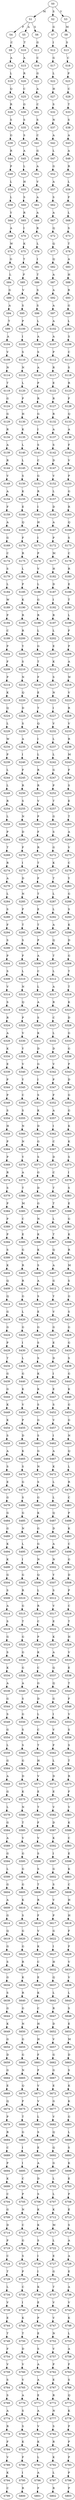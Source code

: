 strict digraph  {
	S0 -> S1 [ label = M ];
	S0 -> S2 [ label = S ];
	S0 -> S3 [ label = V ];
	S1 -> S4 [ label = P ];
	S1 -> S5 [ label = A ];
	S1 -> S6 [ label = S ];
	S2 -> S7 [ label = G ];
	S3 -> S8 [ label = M ];
	S4 -> S9 [ label = C ];
	S5 -> S10 [ label = T ];
	S6 -> S11 [ label = G ];
	S7 -> S12 [ label = I ];
	S8 -> S13 [ label = S ];
	S9 -> S14 [ label = A ];
	S10 -> S15 [ label = A ];
	S11 -> S16 [ label = C ];
	S12 -> S17 [ label = G ];
	S13 -> S18 [ label = C ];
	S14 -> S19 [ label = L ];
	S15 -> S20 [ label = R ];
	S16 -> S21 [ label = G ];
	S17 -> S22 [ label = L ];
	S18 -> S23 [ label = P ];
	S19 -> S24 [ label = Q ];
	S20 -> S25 [ label = C ];
	S21 -> S26 [ label = A ];
	S22 -> S27 [ label = H ];
	S23 -> S28 [ label = C ];
	S24 -> S29 [ label = R ];
	S25 -> S30 [ label = G ];
	S26 -> S31 [ label = C ];
	S27 -> S32 [ label = S ];
	S28 -> S33 [ label = T ];
	S29 -> S34 [ label = S ];
	S30 -> S35 [ label = S ];
	S31 -> S36 [ label = S ];
	S32 -> S37 [ label = N ];
	S33 -> S38 [ label = S ];
	S34 -> S39 [ label = G ];
	S35 -> S40 [ label = S ];
	S36 -> S41 [ label = C ];
	S37 -> S42 [ label = A ];
	S38 -> S43 [ label = A ];
	S39 -> S44 [ label = R ];
	S40 -> S45 [ label = A ];
	S41 -> S46 [ label = G ];
	S42 -> S47 [ label = L ];
	S43 -> S48 [ label = A ];
	S44 -> S49 [ label = P ];
	S45 -> S50 [ label = L ];
	S46 -> S51 [ label = A ];
	S47 -> S52 [ label = G ];
	S48 -> S53 [ label = R ];
	S49 -> S54 [ label = L ];
	S50 -> S55 [ label = H ];
	S51 -> S56 [ label = V ];
	S52 -> S57 [ label = A ];
	S53 -> S58 [ label = L ];
	S54 -> S59 [ label = L ];
	S55 -> S60 [ label = S ];
	S56 -> S61 [ label = A ];
	S57 -> S62 [ label = S ];
	S58 -> S63 [ label = F ];
	S59 -> S64 [ label = Y ];
	S60 -> S65 [ label = R ];
	S61 -> S66 [ label = A ];
	S62 -> S67 [ label = A ];
	S63 -> S68 [ label = L ];
	S64 -> S69 [ label = A ];
	S65 -> S70 [ label = I ];
	S66 -> S71 [ label = R ];
	S67 -> S72 [ label = Q ];
	S68 -> S73 [ label = S ];
	S69 -> S74 [ label = W ];
	S70 -> S75 [ label = K ];
	S71 -> S76 [ label = L ];
	S72 -> S77 [ label = Q ];
	S73 -> S78 [ label = T ];
	S74 -> S79 [ label = G ];
	S75 -> S80 [ label = T ];
	S76 -> S81 [ label = I ];
	S77 -> S82 [ label = Q ];
	S78 -> S83 [ label = A ];
	S79 -> S84 [ label = L ];
	S80 -> S85 [ label = F ];
	S81 -> S86 [ label = T ];
	S82 -> S87 [ label = A ];
	S83 -> S88 [ label = H ];
	S84 -> S89 [ label = G ];
	S85 -> S90 [ label = V ];
	S86 -> S91 [ label = S ];
	S87 -> S92 [ label = A ];
	S88 -> S93 [ label = R ];
	S89 -> S94 [ label = A ];
	S90 -> S95 [ label = S ];
	S91 -> S96 [ label = S ];
	S92 -> S97 [ label = A ];
	S93 -> S98 [ label = G ];
	S94 -> S99 [ label = T ];
	S95 -> S100 [ label = P ];
	S96 -> S101 [ label = L ];
	S97 -> S102 [ label = A ];
	S98 -> S103 [ label = L ];
	S99 -> S104 [ label = A ];
	S100 -> S105 [ label = I ];
	S101 -> S106 [ label = A ];
	S102 -> S107 [ label = A ];
	S103 -> S108 [ label = S ];
	S104 -> S109 [ label = V ];
	S105 -> S110 [ label = S ];
	S106 -> S111 [ label = S ];
	S107 -> S112 [ label = P ];
	S108 -> S113 [ label = C ];
	S109 -> S114 [ label = N ];
	S110 -> S115 [ label = N ];
	S111 -> S116 [ label = A ];
	S112 -> S117 [ label = R ];
	S113 -> S118 [ label = S ];
	S114 -> S119 [ label = T ];
	S115 -> S120 [ label = L ];
	S116 -> S121 [ label = P ];
	S117 -> S122 [ label = E ];
	S118 -> S123 [ label = R ];
	S119 -> S124 [ label = G ];
	S120 -> S125 [ label = P ];
	S121 -> S126 [ label = R ];
	S122 -> S127 [ label = R ];
	S123 -> S128 [ label = F ];
	S124 -> S129 [ label = G ];
	S125 -> S130 [ label = H ];
	S126 -> S131 [ label = G ];
	S127 -> S132 [ label = R ];
	S128 -> S133 [ label = Q ];
	S129 -> S134 [ label = R ];
	S130 -> S135 [ label = K ];
	S131 -> S136 [ label = I ];
	S132 -> S137 [ label = A ];
	S133 -> S138 [ label = A ];
	S134 -> S139 [ label = A ];
	S135 -> S140 [ label = L ];
	S136 -> S141 [ label = S ];
	S137 -> S142 [ label = S ];
	S138 -> S143 [ label = F ];
	S139 -> S144 [ label = R ];
	S140 -> S145 [ label = L ];
	S141 -> S146 [ label = C ];
	S142 -> S147 [ label = D ];
	S143 -> S148 [ label = V ];
	S144 -> S149 [ label = V ];
	S145 -> S150 [ label = S ];
	S146 -> S151 [ label = G ];
	S147 -> S152 [ label = V ];
	S148 -> S153 [ label = P ];
	S149 -> S154 [ label = A ];
	S150 -> S155 [ label = K ];
	S151 -> S156 [ label = R ];
	S152 -> S157 [ label = L ];
	S153 -> S158 [ label = G ];
	S154 -> S159 [ label = F ];
	S155 -> S160 [ label = E ];
	S156 -> S161 [ label = I ];
	S157 -> S162 [ label = D ];
	S158 -> S163 [ label = R ];
	S159 -> S164 [ label = A ];
	S160 -> S165 [ label = Q ];
	S161 -> S166 [ label = H ];
	S162 -> S167 [ label = A ];
	S163 -> S168 [ label = Q ];
	S164 -> S169 [ label = G ];
	S165 -> S170 [ label = F ];
	S166 -> S171 [ label = I ];
	S167 -> S172 [ label = P ];
	S168 -> S173 [ label = S ];
	S169 -> S174 [ label = C ];
	S170 -> S175 [ label = R ];
	S171 -> S176 [ label = P ];
	S172 -> S177 [ label = M ];
	S173 -> S178 [ label = C ];
	S174 -> S179 [ label = S ];
	S175 -> S180 [ label = L ];
	S176 -> S181 [ label = V ];
	S177 -> S182 [ label = H ];
	S178 -> S183 [ label = R ];
	S179 -> S184 [ label = L ];
	S180 -> S185 [ label = P ];
	S181 -> S186 [ label = L ];
	S182 -> S187 [ label = D ];
	S183 -> S188 [ label = E ];
	S184 -> S189 [ label = W ];
	S185 -> S190 [ label = K ];
	S186 -> S191 [ label = G ];
	S187 -> S192 [ label = I ];
	S188 -> S193 [ label = T ];
	S189 -> S194 [ label = P ];
	S190 -> S195 [ label = R ];
	S191 -> S196 [ label = R ];
	S192 -> S197 [ label = R ];
	S193 -> S198 [ label = L ];
	S194 -> S199 [ label = C ];
	S195 -> S200 [ label = R ];
	S196 -> S201 [ label = L ];
	S197 -> S202 [ label = L ];
	S198 -> S203 [ label = F ];
	S199 -> S204 [ label = P ];
	S200 -> S205 [ label = Y ];
	S201 -> S206 [ label = G ];
	S202 -> S207 [ label = E ];
	S203 -> S208 [ label = P ];
	S204 -> S209 [ label = F ];
	S205 -> S210 [ label = S ];
	S206 -> S211 [ label = T ];
	S207 -> S212 [ label = K ];
	S208 -> S213 [ label = A ];
	S209 -> S214 [ label = P ];
	S210 -> S215 [ label = N ];
	S211 -> S216 [ label = F ];
	S212 -> S217 [ label = S ];
	S213 -> S218 [ label = W ];
	S214 -> S219 [ label = K ];
	S215 -> S220 [ label = Q ];
	S216 -> S221 [ label = E ];
	S217 -> S222 [ label = N ];
	S218 -> S223 [ label = V ];
	S219 -> S224 [ label = Q ];
	S220 -> S225 [ label = D ];
	S221 -> S226 [ label = T ];
	S222 -> S227 [ label = I ];
	S223 -> S228 [ label = R ];
	S224 -> S229 [ label = L ];
	S225 -> S230 [ label = S ];
	S226 -> S231 [ label = Q ];
	S227 -> S232 [ label = V ];
	S228 -> S233 [ label = V ];
	S229 -> S234 [ label = W ];
	S230 -> S235 [ label = A ];
	S231 -> S236 [ label = I ];
	S232 -> S237 [ label = L ];
	S233 -> S238 [ label = R ];
	S234 -> S239 [ label = P ];
	S235 -> S240 [ label = I ];
	S236 -> S241 [ label = L ];
	S237 -> S242 [ label = L ];
	S238 -> S243 [ label = M ];
	S239 -> S244 [ label = L ];
	S240 -> S245 [ label = F ];
	S241 -> S246 [ label = R ];
	S242 -> S247 [ label = G ];
	S243 -> S248 [ label = F ];
	S244 -> S249 [ label = L ];
	S245 -> S250 [ label = R ];
	S246 -> S251 [ label = R ];
	S247 -> S252 [ label = P ];
	S248 -> S253 [ label = S ];
	S249 -> S254 [ label = R ];
	S250 -> S255 [ label = S ];
	S251 -> S256 [ label = V ];
	S252 -> S257 [ label = T ];
	S253 -> S258 [ label = E ];
	S254 -> S259 [ label = L ];
	S255 -> S260 [ label = N ];
	S256 -> S261 [ label = P ];
	S257 -> S262 [ label = G ];
	S258 -> S263 [ label = T ];
	S259 -> S264 [ label = P ];
	S260 -> S265 [ label = D ];
	S261 -> S266 [ label = F ];
	S262 -> S267 [ label = S ];
	S263 -> S268 [ label = A ];
	S264 -> S269 [ label = T ];
	S265 -> S270 [ label = F ];
	S266 -> S271 [ label = R ];
	S267 -> S272 [ label = G ];
	S268 -> S273 [ label = V ];
	S269 -> S274 [ label = R ];
	S270 -> S275 [ label = I ];
	S271 -> S276 [ label = T ];
	S272 -> S277 [ label = K ];
	S273 -> S278 [ label = C ];
	S274 -> S279 [ label = A ];
	S275 -> S280 [ label = D ];
	S276 -> S281 [ label = F ];
	S277 -> S282 [ label = T ];
	S278 -> S283 [ label = Y ];
	S279 -> S284 [ label = L ];
	S280 -> S285 [ label = N ];
	S281 -> S286 [ label = T ];
	S282 -> S287 [ label = L ];
	S283 -> S288 [ label = G ];
	S284 -> S289 [ label = S ];
	S285 -> S290 [ label = P ];
	S286 -> S291 [ label = E ];
	S287 -> S292 [ label = L ];
	S288 -> S293 [ label = S ];
	S289 -> S294 [ label = F ];
	S290 -> S295 [ label = T ];
	S291 -> S296 [ label = T ];
	S292 -> S297 [ label = A ];
	S293 -> S298 [ label = K ];
	S294 -> S299 [ label = S ];
	S295 -> S300 [ label = S ];
	S296 -> S301 [ label = P ];
	S297 -> S302 [ label = Q ];
	S298 -> S303 [ label = D ];
	S299 -> S304 [ label = P ];
	S300 -> S305 [ label = F ];
	S301 -> S306 [ label = A ];
	S302 -> S307 [ label = T ];
	S303 -> S308 [ label = G ];
	S304 -> S309 [ label = S ];
	S305 -> S310 [ label = L ];
	S306 -> S311 [ label = C ];
	S307 -> S312 [ label = L ];
	S308 -> S313 [ label = T ];
	S309 -> S314 [ label = V ];
	S310 -> S315 [ label = N ];
	S311 -> S316 [ label = L ];
	S312 -> S317 [ label = A ];
	S313 -> S318 [ label = T ];
	S314 -> S319 [ label = S ];
	S315 -> S320 [ label = Q ];
	S316 -> S321 [ label = A ];
	S317 -> S322 [ label = R ];
	S318 -> S323 [ label = K ];
	S319 -> S324 [ label = R ];
	S320 -> S325 [ label = P ];
	S321 -> S326 [ label = S ];
	S322 -> S327 [ label = C ];
	S323 -> S328 [ label = D ];
	S324 -> S329 [ label = A ];
	S325 -> S330 [ label = V ];
	S326 -> S331 [ label = K ];
	S327 -> S332 [ label = L ];
	S328 -> S333 [ label = G ];
	S329 -> S334 [ label = K ];
	S330 -> S335 [ label = Y ];
	S331 -> S336 [ label = D ];
	S332 -> S337 [ label = D ];
	S333 -> S338 [ label = G ];
	S334 -> S339 [ label = E ];
	S335 -> S340 [ label = V ];
	S336 -> S341 [ label = G ];
	S337 -> S342 [ label = V ];
	S338 -> S343 [ label = P ];
	S339 -> S344 [ label = P ];
	S340 -> S345 [ label = Y ];
	S341 -> S346 [ label = I ];
	S342 -> S347 [ label = P ];
	S343 -> S348 [ label = D ];
	S344 -> S349 [ label = P ];
	S345 -> S350 [ label = C ];
	S346 -> S351 [ label = S ];
	S347 -> S352 [ label = F ];
	S348 -> S353 [ label = G ];
	S349 -> S354 [ label = S ];
	S350 -> S355 [ label = S ];
	S351 -> S356 [ label = K ];
	S352 -> S357 [ label = A ];
	S353 -> S358 [ label = G ];
	S354 -> S359 [ label = H ];
	S355 -> S360 [ label = N ];
	S356 -> S361 [ label = D ];
	S357 -> S362 [ label = I ];
	S358 -> S363 [ label = K ];
	S359 -> S364 [ label = P ];
	S360 -> S365 [ label = N ];
	S361 -> S366 [ label = G ];
	S362 -> S367 [ label = C ];
	S363 -> S368 [ label = K ];
	S364 -> S369 [ label = P ];
	S365 -> S370 [ label = Y ];
	S366 -> S371 [ label = S ];
	S367 -> S372 [ label = D ];
	S368 -> S373 [ label = S ];
	S369 -> S374 [ label = R ];
	S370 -> S375 [ label = A ];
	S371 -> S376 [ label = G ];
	S372 -> S377 [ label = C ];
	S373 -> S378 [ label = I ];
	S374 -> S379 [ label = S ];
	S375 -> S380 [ label = T ];
	S376 -> S381 [ label = D ];
	S377 -> S382 [ label = T ];
	S378 -> S383 [ label = S ];
	S379 -> S384 [ label = P ];
	S380 -> S385 [ label = M ];
	S381 -> S386 [ label = G ];
	S382 -> S387 [ label = T ];
	S383 -> S388 [ label = E ];
	S384 -> S389 [ label = P ];
	S385 -> S390 [ label = C ];
	S386 -> S391 [ label = N ];
	S387 -> S392 [ label = L ];
	S388 -> S393 [ label = G ];
	S389 -> S394 [ label = P ];
	S390 -> S395 [ label = E ];
	S391 -> S396 [ label = K ];
	S392 -> S397 [ label = T ];
	S393 -> S398 [ label = K ];
	S394 -> S399 [ label = S ];
	S395 -> S400 [ label = G ];
	S396 -> S401 [ label = K ];
	S397 -> S402 [ label = Q ];
	S398 -> S403 [ label = R ];
	S399 -> S404 [ label = K ];
	S400 -> S405 [ label = R ];
	S401 -> S406 [ label = S ];
	S402 -> S407 [ label = A ];
	S403 -> S408 [ label = M ];
	S404 -> S409 [ label = Q ];
	S405 -> S410 [ label = R ];
	S406 -> S411 [ label = A ];
	S407 -> S412 [ label = G ];
	S408 -> S413 [ label = S ];
	S409 -> S414 [ label = Q ];
	S410 -> S415 [ label = G ];
	S411 -> S416 [ label = S ];
	S412 -> S417 [ label = Y ];
	S413 -> S418 [ label = G ];
	S414 -> S419 [ label = G ];
	S415 -> S420 [ label = L ];
	S416 -> S421 [ label = E ];
	S417 -> S422 [ label = V ];
	S418 -> S423 [ label = S ];
	S419 -> S424 [ label = G ];
	S420 -> S425 [ label = G ];
	S421 -> S426 [ label = G ];
	S422 -> S427 [ label = G ];
	S423 -> S428 [ label = G ];
	S424 -> S429 [ label = P ];
	S425 -> S430 [ label = I ];
	S426 -> S431 [ label = S ];
	S427 -> S432 [ label = E ];
	S428 -> S433 [ label = G ];
	S429 -> S434 [ label = T ];
	S430 -> S435 [ label = L ];
	S431 -> S436 [ label = S ];
	S432 -> S437 [ label = D ];
	S433 -> S438 [ label = S ];
	S434 -> S439 [ label = G ];
	S435 -> S440 [ label = G ];
	S436 -> S441 [ label = K ];
	S437 -> S442 [ label = I ];
	S438 -> S443 [ label = G ];
	S439 -> S444 [ label = G ];
	S440 -> S445 [ label = K ];
	S441 -> S446 [ label = K ];
	S442 -> S447 [ label = E ];
	S443 -> S448 [ label = K ];
	S444 -> S449 [ label = K ];
	S445 -> S450 [ label = V ];
	S446 -> S451 [ label = S ];
	S447 -> S452 [ label = S ];
	S448 -> S453 [ label = G ];
	S449 -> S454 [ label = K ];
	S450 -> S455 [ label = P ];
	S451 -> S456 [ label = G ];
	S452 -> S457 [ label = V ];
	S453 -> S458 [ label = G ];
	S454 -> S459 [ label = S ];
	S455 -> S460 [ label = D ];
	S456 -> S461 [ label = S ];
	S457 -> S462 [ label = I ];
	S458 -> S463 [ label = N ];
	S459 -> S464 [ label = A ];
	S460 -> S465 [ label = K ];
	S461 -> S466 [ label = G ];
	S462 -> S467 [ label = A ];
	S463 -> S468 [ label = Q ];
	S464 -> S469 [ label = S ];
	S465 -> S470 [ label = S ];
	S466 -> S471 [ label = N ];
	S467 -> S472 [ label = K ];
	S468 -> S473 [ label = L ];
	S469 -> S474 [ label = E ];
	S470 -> S475 [ label = G ];
	S471 -> S476 [ label = S ];
	S472 -> S477 [ label = L ];
	S473 -> S478 [ label = R ];
	S474 -> S479 [ label = G ];
	S475 -> S480 [ label = S ];
	S476 -> S481 [ label = G ];
	S477 -> S482 [ label = L ];
	S478 -> S483 [ label = C ];
	S479 -> S484 [ label = G ];
	S480 -> S485 [ label = G ];
	S481 -> S486 [ label = K ];
	S482 -> S487 [ label = Q ];
	S483 -> S488 [ label = P ];
	S484 -> S489 [ label = G ];
	S485 -> S490 [ label = N ];
	S486 -> S491 [ label = G ];
	S487 -> S492 [ label = D ];
	S488 -> S493 [ label = K ];
	S489 -> S494 [ label = K ];
	S490 -> S495 [ label = L ];
	S491 -> S496 [ label = G ];
	S492 -> S497 [ label = A ];
	S493 -> S498 [ label = C ];
	S494 -> S499 [ label = K ];
	S495 -> S500 [ label = I ];
	S496 -> S501 [ label = N ];
	S497 -> S502 [ label = N ];
	S498 -> S503 [ label = G ];
	S499 -> S504 [ label = G ];
	S500 -> S505 [ label = G ];
	S501 -> S506 [ label = Q ];
	S502 -> S507 [ label = Y ];
	S503 -> S508 [ label = D ];
	S504 -> S509 [ label = S ];
	S505 -> S510 [ label = R ];
	S506 -> S511 [ label = L ];
	S507 -> S512 [ label = S ];
	S508 -> S513 [ label = P ];
	S509 -> S514 [ label = A ];
	S510 -> S515 [ label = G ];
	S511 -> S516 [ label = R ];
	S512 -> S517 [ label = V ];
	S513 -> S518 [ label = C ];
	S514 -> S519 [ label = S ];
	S515 -> S520 [ label = T ];
	S516 -> S521 [ label = C ];
	S517 -> S522 [ label = E ];
	S518 -> S523 [ label = T ];
	S519 -> S524 [ label = G ];
	S520 -> S525 [ label = G ];
	S521 -> S526 [ label = P ];
	S522 -> S527 [ label = K ];
	S523 -> S528 [ label = H ];
	S524 -> S529 [ label = S ];
	S525 -> S530 [ label = G ];
	S526 -> S531 [ label = K ];
	S527 -> S532 [ label = A ];
	S528 -> S533 [ label = V ];
	S529 -> S534 [ label = K ];
	S530 -> S535 [ label = G ];
	S531 -> S536 [ label = C ];
	S532 -> S537 [ label = Q ];
	S533 -> S538 [ label = E ];
	S534 -> S539 [ label = A ];
	S535 -> S540 [ label = A ];
	S536 -> S541 [ label = G ];
	S537 -> S542 [ label = Q ];
	S538 -> S543 [ label = T ];
	S539 -> S544 [ label = G ];
	S540 -> S545 [ label = S ];
	S541 -> S546 [ label = D ];
	S542 -> S547 [ label = G ];
	S543 -> S548 [ label = F ];
	S544 -> S549 [ label = S ];
	S545 -> S550 [ label = G ];
	S546 -> S551 [ label = L ];
	S547 -> S552 [ label = I ];
	S548 -> S553 [ label = V ];
	S549 -> S554 [ label = G ];
	S550 -> S555 [ label = S ];
	S551 -> S556 [ label = C ];
	S552 -> S557 [ label = V ];
	S553 -> S558 [ label = S ];
	S554 -> S559 [ label = L ];
	S555 -> S560 [ label = S ];
	S556 -> S561 [ label = T ];
	S557 -> S562 [ label = F ];
	S558 -> S563 [ label = S ];
	S559 -> S564 [ label = G ];
	S560 -> S565 [ label = G ];
	S561 -> S566 [ label = H ];
	S562 -> S567 [ label = L ];
	S563 -> S568 [ label = T ];
	S564 -> S569 [ label = A ];
	S565 -> S570 [ label = D ];
	S566 -> S571 [ label = V ];
	S567 -> S572 [ label = D ];
	S568 -> S573 [ label = R ];
	S569 -> S574 [ label = G ];
	S570 -> S575 [ label = K ];
	S571 -> S576 [ label = E ];
	S572 -> S577 [ label = E ];
	S573 -> S578 [ label = F ];
	S574 -> S579 [ label = L ];
	S575 -> S580 [ label = N ];
	S576 -> S581 [ label = T ];
	S577 -> S582 [ label = V ];
	S578 -> S583 [ label = V ];
	S579 -> S584 [ label = G ];
	S580 -> S585 [ label = T ];
	S581 -> S586 [ label = F ];
	S582 -> S587 [ label = D ];
	S583 -> S588 [ label = K ];
	S584 -> S589 [ label = A ];
	S585 -> S590 [ label = V ];
	S586 -> S591 [ label = V ];
	S587 -> S592 [ label = K ];
	S588 -> S593 [ label = C ];
	S589 -> S594 [ label = G ];
	S590 -> S595 [ label = G ];
	S591 -> S596 [ label = S ];
	S592 -> S597 [ label = I ];
	S593 -> S598 [ label = E ];
	S594 -> S599 [ label = L ];
	S595 -> S600 [ label = G ];
	S596 -> S601 [ label = S ];
	S597 -> S602 [ label = G ];
	S598 -> S603 [ label = K ];
	S599 -> S604 [ label = G ];
	S600 -> S605 [ label = G ];
	S601 -> S606 [ label = T ];
	S602 -> S607 [ label = S ];
	S603 -> S608 [ label = C ];
	S604 -> S609 [ label = A ];
	S605 -> S610 [ label = K ];
	S606 -> S611 [ label = R ];
	S607 -> S612 [ label = V ];
	S608 -> S613 [ label = H ];
	S609 -> S614 [ label = G ];
	S610 -> S615 [ label = S ];
	S611 -> S616 [ label = F ];
	S612 -> S617 [ label = P ];
	S613 -> S618 [ label = H ];
	S614 -> S619 [ label = Q ];
	S615 -> S620 [ label = G ];
	S616 -> S621 [ label = V ];
	S617 -> S622 [ label = G ];
	S618 -> S623 [ label = F ];
	S619 -> S624 [ label = G ];
	S620 -> S625 [ label = G ];
	S621 -> S626 [ label = K ];
	S622 -> S627 [ label = I ];
	S623 -> S628 [ label = F ];
	S624 -> S629 [ label = S ];
	S625 -> S630 [ label = R ];
	S626 -> S631 [ label = C ];
	S627 -> S632 [ label = H ];
	S628 -> S633 [ label = V ];
	S629 -> S634 [ label = G ];
	S630 -> S635 [ label = K ];
	S631 -> S636 [ label = E ];
	S632 -> S637 [ label = Q ];
	S633 -> S638 [ label = V ];
	S634 -> S639 [ label = S ];
	S635 -> S640 [ label = R ];
	S636 -> S641 [ label = K ];
	S637 -> S642 [ label = L ];
	S638 -> S643 [ label = L ];
	S639 -> S644 [ label = G ];
	S640 -> S645 [ label = G ];
	S641 -> S646 [ label = C ];
	S642 -> S647 [ label = R ];
	S643 -> S648 [ label = S ];
	S644 -> S649 [ label = K ];
	S645 -> S650 [ label = N ];
	S646 -> S651 [ label = H ];
	S647 -> S652 [ label = D ];
	S648 -> S653 [ label = E ];
	S649 -> S654 [ label = G ];
	S650 -> S655 [ label = G ];
	S651 -> S656 [ label = H ];
	S652 -> S657 [ label = V ];
	S653 -> S658 [ label = M ];
	S654 -> S659 [ label = D ];
	S655 -> S660 [ label = G ];
	S656 -> S661 [ label = F ];
	S657 -> S662 [ label = G ];
	S658 -> S663 [ label = D ];
	S659 -> S664 [ label = G ];
	S660 -> S665 [ label = N ];
	S661 -> S666 [ label = F ];
	S662 -> S667 [ label = G ];
	S663 -> S668 [ label = S ];
	S664 -> S669 [ label = E ];
	S665 -> S670 [ label = Q ];
	S666 -> S671 [ label = V ];
	S667 -> S672 [ label = E ];
	S668 -> S673 [ label = K ];
	S669 -> S674 [ label = Q ];
	S670 -> S675 [ label = F ];
	S671 -> S676 [ label = V ];
	S672 -> S677 [ label = G ];
	S673 -> S678 [ label = K ];
	S674 -> S679 [ label = P ];
	S675 -> S680 [ label = T ];
	S676 -> S681 [ label = L ];
	S677 -> S682 [ label = V ];
	S678 -> S683 [ label = G ];
	S679 -> S684 [ label = R ];
	S680 -> S685 [ label = G ];
	S681 -> S686 [ label = S ];
	S682 -> S687 [ label = Q ];
	S683 -> S688 [ label = L ];
	S684 -> S689 [ label = C ];
	S685 -> S690 [ label = I ];
	S686 -> S691 [ label = E ];
	S687 -> S692 [ label = Q ];
	S688 -> S693 [ label = S ];
	S689 -> S694 [ label = P ];
	S690 -> S695 [ label = I ];
	S691 -> S696 [ label = A ];
	S692 -> S697 [ label = G ];
	S693 -> S698 [ label = K ];
	S694 -> S699 [ label = K ];
	S695 -> S700 [ label = C ];
	S696 -> S701 [ label = D ];
	S697 -> S702 [ label = L ];
	S698 -> S703 [ label = E ];
	S699 -> S704 [ label = C ];
	S700 -> S705 [ label = P ];
	S701 -> S706 [ label = S ];
	S702 -> S707 [ label = L ];
	S703 -> S708 [ label = P ];
	S704 -> S709 [ label = G ];
	S705 -> S710 [ label = N ];
	S706 -> S711 [ label = K ];
	S707 -> S712 [ label = K ];
	S708 -> S713 [ label = E ];
	S709 -> S714 [ label = D ];
	S710 -> S715 [ label = C ];
	S711 -> S716 [ label = K ];
	S712 -> S717 [ label = M ];
	S713 -> S718 [ label = S ];
	S714 -> S719 [ label = P ];
	S715 -> S720 [ label = G ];
	S716 -> S721 [ label = S ];
	S717 -> S722 [ label = L ];
	S718 -> S723 [ label = A ];
	S719 -> S724 [ label = C ];
	S720 -> S725 [ label = S ];
	S721 -> S726 [ label = I ];
	S722 -> S727 [ label = E ];
	S723 -> S728 [ label = A ];
	S724 -> S729 [ label = T ];
	S725 -> S730 [ label = P ];
	S726 -> S731 [ label = I ];
	S727 -> S732 [ label = G ];
	S728 -> S733 [ label = E ];
	S729 -> S734 [ label = L ];
	S730 -> S735 [ label = C ];
	S731 -> S736 [ label = K ];
	S732 -> S737 [ label = T ];
	S733 -> S738 [ label = A ];
	S734 -> S739 [ label = V ];
	S735 -> S740 [ label = I ];
	S736 -> S741 [ label = E ];
	S737 -> S742 [ label = V ];
	S738 -> S743 [ label = V ];
	S739 -> S744 [ label = E ];
	S740 -> S745 [ label = K ];
	S741 -> S746 [ label = P ];
	S742 -> S747 [ label = V ];
	S743 -> S748 [ label = K ];
	S744 -> S749 [ label = T ];
	S745 -> S750 [ label = T ];
	S746 -> S751 [ label = E ];
	S747 -> S752 [ label = N ];
	S748 -> S753 [ label = L ];
	S749 -> S754 [ label = F ];
	S750 -> S755 [ label = D ];
	S751 -> S756 [ label = S ];
	S752 -> S757 [ label = V ];
	S753 -> S758 [ label = A ];
	S754 -> S759 [ label = V ];
	S755 -> S760 [ label = V ];
	S756 -> S761 [ label = A ];
	S757 -> S762 [ label = P ];
	S758 -> S763 [ label = F ];
	S759 -> S764 [ label = S ];
	S760 -> S765 [ label = V ];
	S761 -> S766 [ label = A ];
	S762 -> S767 [ label = E ];
	S763 -> S768 [ label = S ];
	S764 -> S769 [ label = S ];
	S765 -> S770 [ label = A ];
	S766 -> S771 [ label = E ];
	S767 -> S772 [ label = R ];
	S768 -> S773 [ label = Q ];
	S769 -> S774 [ label = A ];
	S770 -> S775 [ label = S ];
	S771 -> S776 [ label = A ];
	S772 -> S777 [ label = N ];
	S773 -> S778 [ label = K ];
	S774 -> S779 [ label = R ];
	S775 -> S780 [ label = S ];
	S776 -> S781 [ label = V ];
	S777 -> S782 [ label = S ];
	S778 -> S783 [ label = P ];
	S779 -> S784 [ label = F ];
	S780 -> S785 [ label = K ];
	S781 -> S786 [ label = K ];
	S782 -> S787 [ label = R ];
	S783 -> S788 [ label = P ];
	S784 -> S789 [ label = V ];
	S785 -> S790 [ label = F ];
	S786 -> S791 [ label = L ];
	S787 -> S792 [ label = K ];
	S788 -> S793 [ label = P ];
	S789 -> S794 [ label = K ];
	S790 -> S795 [ label = I ];
	S791 -> S796 [ label = A ];
	S792 -> S797 [ label = L ];
	S793 -> S798 [ label = P ];
	S794 -> S799 [ label = C ];
	S795 -> S800 [ label = R ];
	S796 -> S801 [ label = F ];
	S797 -> S802 [ label = R ];
	S798 -> S803 [ label = P ];
}

